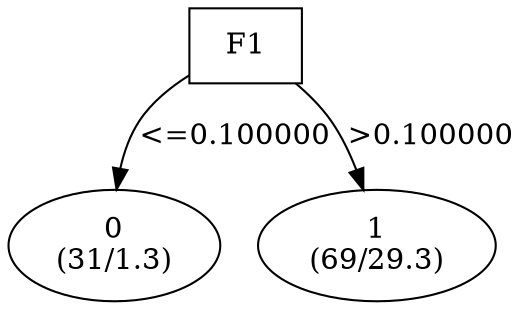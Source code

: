 digraph YaDT {
n0 [ shape=box, label="F1\n"]
n0 -> n1 [label="<=0.100000"]
n1 [ shape=ellipse, label="0\n(31/1.3)"]
n0 -> n2 [label=">0.100000"]
n2 [ shape=ellipse, label="1\n(69/29.3)"]
}
